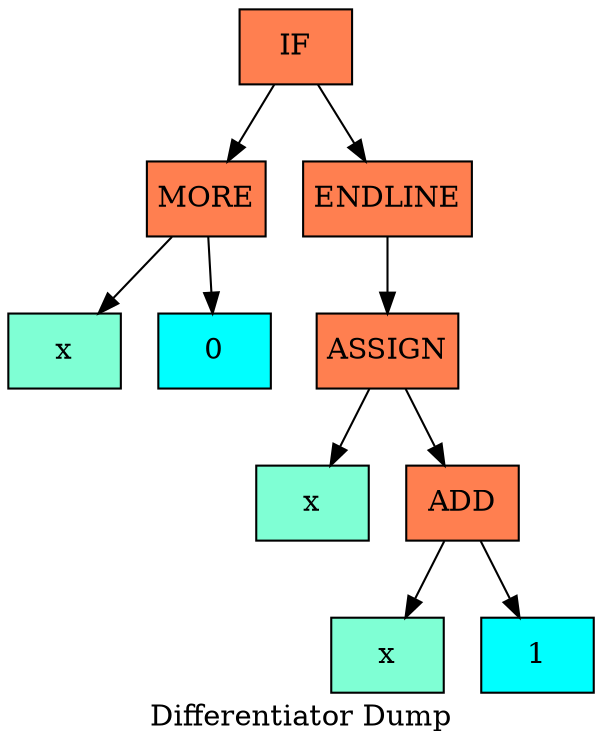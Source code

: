   digraph tree  {
  node[   shape     = "Mrecord",  style     = "filled",  fillcolor = "aqua",  fontcolor = "#000000",  margin    = "0.075"];
  rankdir   = "TB";

  label     = "Differentiator Dump";
"node0" [shape = "record", label = "{IF}", fillcolor = "coral"]
"node1" [shape = "record", label = "{MORE}", fillcolor = "coral"]
"node2" [shape = "record", label = "{x}", fillcolor = "aquamarine"]
"node1" -> "node2"
"node3" [shape = "record", label = "{0}", fillcolor = "aqua"]
"node1" -> "node3"
"node0" -> "node1"
"node4" [shape = "record", label = "{ENDLINE}", fillcolor = "coral"]
"node5" [shape = "record", label = "{ASSIGN}", fillcolor = "coral"]
"node6" [shape = "record", label = "{x}", fillcolor = "aquamarine"]
"node5" -> "node6"
"node7" [shape = "record", label = "{ADD}", fillcolor = "coral"]
"node8" [shape = "record", label = "{x}", fillcolor = "aquamarine"]
"node7" -> "node8"
"node9" [shape = "record", label = "{1}", fillcolor = "aqua"]
"node7" -> "node9"
"node5" -> "node7"
"node4" -> "node5"
"node0" -> "node4"
  }